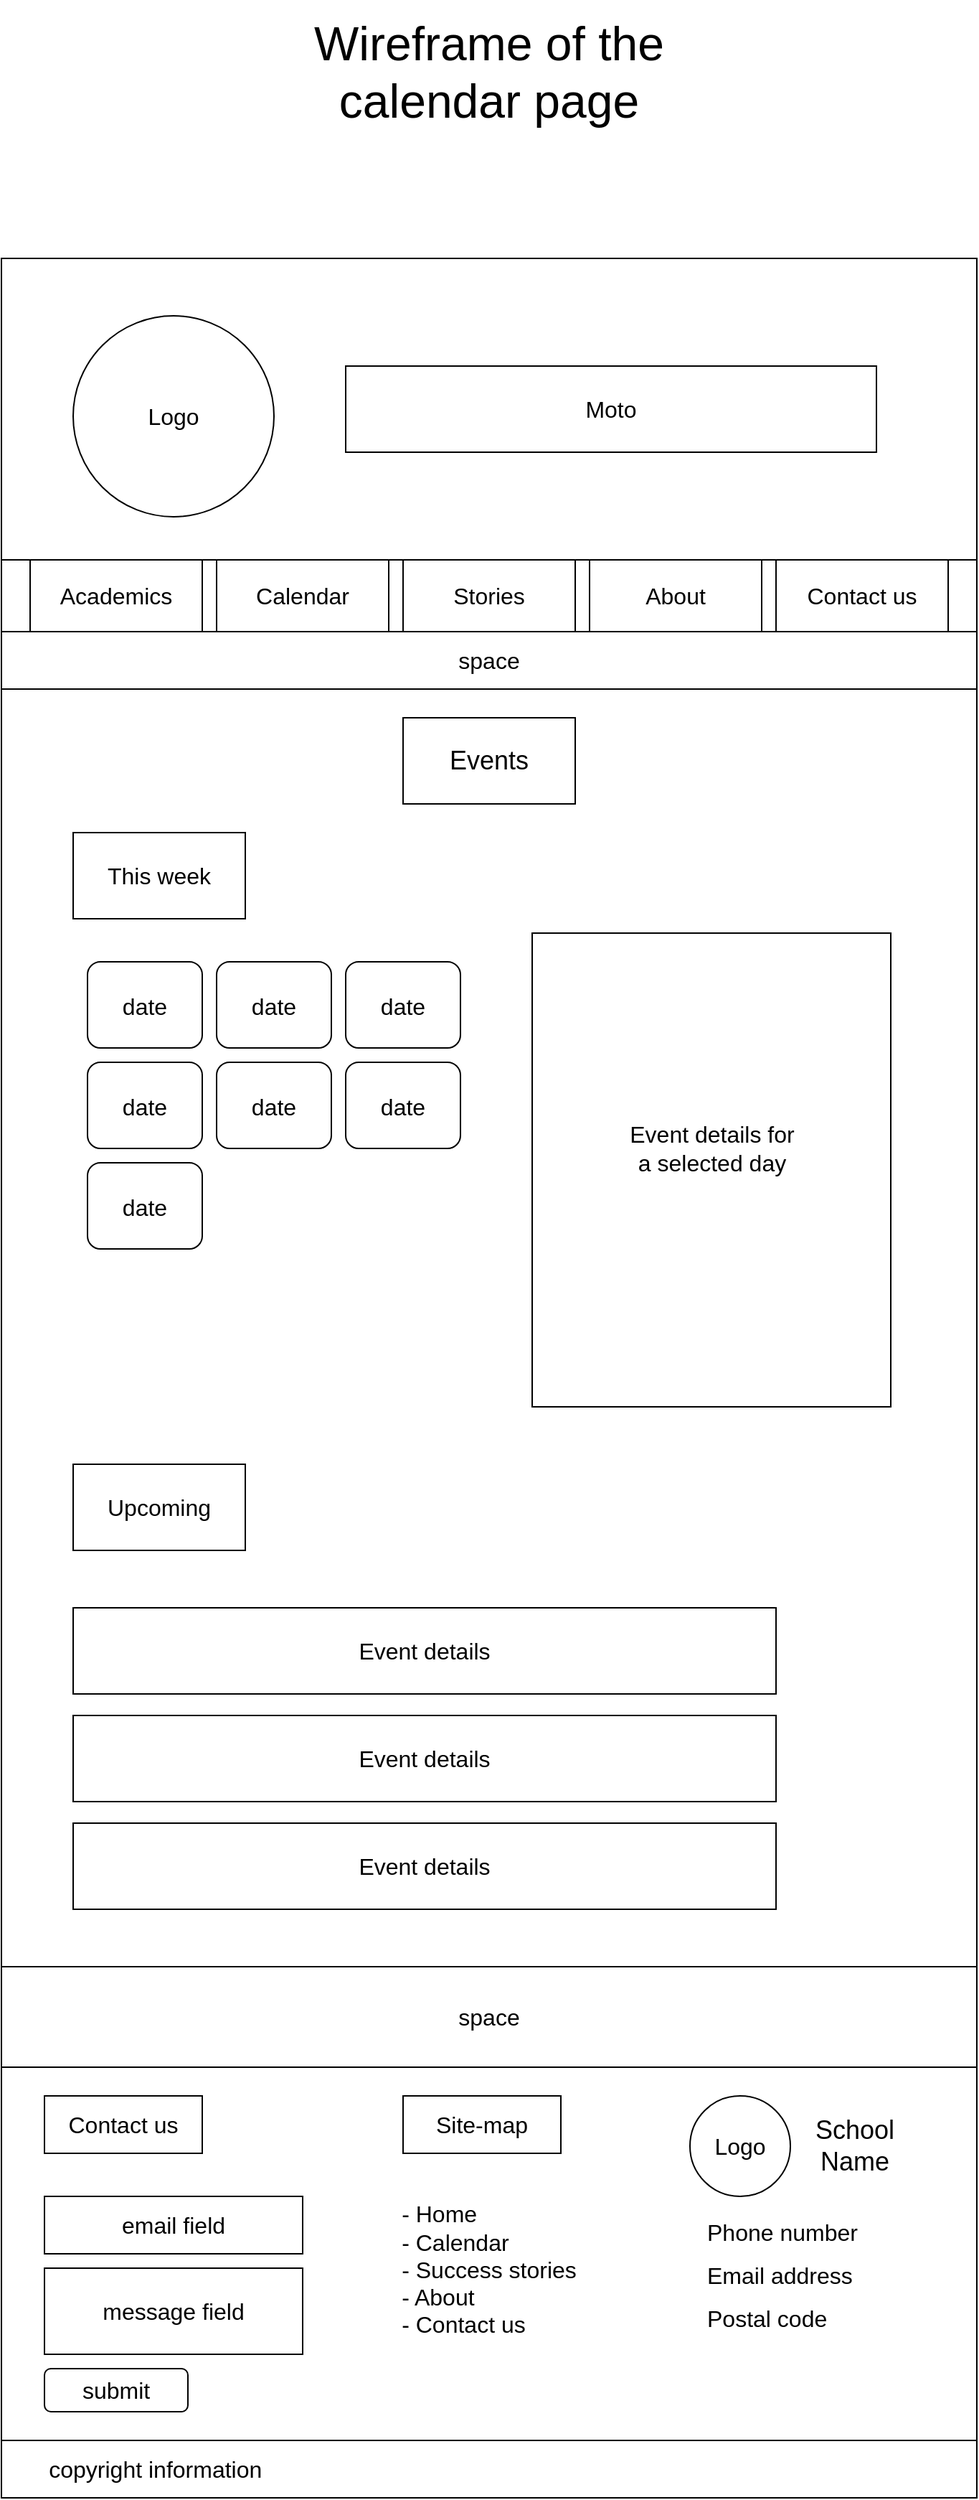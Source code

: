 <mxfile version="20.6.0" type="github">
  <diagram id="zjbsmMx9dNUYekVJXI4S" name="Page-1">
    <mxGraphModel dx="68" dy="993" grid="1" gridSize="10" guides="1" tooltips="1" connect="1" arrows="1" fold="1" page="0" pageScale="1" pageWidth="850" pageHeight="1100" math="0" shadow="0">
      <root>
        <mxCell id="0" />
        <mxCell id="1" parent="0" />
        <mxCell id="_Qzaa5entBogjLJZciO9-70" value="&lt;font style=&quot;font-size: 33px;&quot;&gt;Wireframe of the calendar page&lt;/font&gt;" style="text;html=1;strokeColor=none;fillColor=none;align=center;verticalAlign=middle;whiteSpace=wrap;rounded=0;fontSize=16;" parent="1" vertex="1">
          <mxGeometry x="1140" y="-60" width="320" height="100" as="geometry" />
        </mxCell>
        <mxCell id="j1M_ww33Xoy92D7wLLYM-1" value="" style="rounded=0;whiteSpace=wrap;html=1;" parent="1" vertex="1">
          <mxGeometry x="960" y="120" width="680" height="210" as="geometry" />
        </mxCell>
        <mxCell id="j1M_ww33Xoy92D7wLLYM-2" value="&lt;font style=&quot;font-size: 16px;&quot;&gt;Logo&lt;/font&gt;" style="ellipse;whiteSpace=wrap;html=1;aspect=fixed;" parent="1" vertex="1">
          <mxGeometry x="1010" y="160" width="140" height="140" as="geometry" />
        </mxCell>
        <mxCell id="j1M_ww33Xoy92D7wLLYM-3" value="Moto" style="rounded=0;whiteSpace=wrap;html=1;fontSize=16;" parent="1" vertex="1">
          <mxGeometry x="1200" y="195" width="370" height="60" as="geometry" />
        </mxCell>
        <mxCell id="j1M_ww33Xoy92D7wLLYM-4" value="" style="rounded=0;whiteSpace=wrap;html=1;fontSize=16;" parent="1" vertex="1">
          <mxGeometry x="960" y="330" width="680" height="50" as="geometry" />
        </mxCell>
        <mxCell id="j1M_ww33Xoy92D7wLLYM-5" value="Academics" style="rounded=0;whiteSpace=wrap;html=1;fontSize=16;" parent="1" vertex="1">
          <mxGeometry x="980" y="330" width="120" height="50" as="geometry" />
        </mxCell>
        <mxCell id="j1M_ww33Xoy92D7wLLYM-6" value="Calendar" style="rounded=0;whiteSpace=wrap;html=1;fontSize=16;" parent="1" vertex="1">
          <mxGeometry x="1110" y="330" width="120" height="50" as="geometry" />
        </mxCell>
        <mxCell id="j1M_ww33Xoy92D7wLLYM-7" value="About" style="rounded=0;whiteSpace=wrap;html=1;fontSize=16;" parent="1" vertex="1">
          <mxGeometry x="1370" y="330" width="120" height="50" as="geometry" />
        </mxCell>
        <mxCell id="j1M_ww33Xoy92D7wLLYM-8" value="Contact us" style="rounded=0;whiteSpace=wrap;html=1;fontSize=16;" parent="1" vertex="1">
          <mxGeometry x="1500" y="330" width="120" height="50" as="geometry" />
        </mxCell>
        <mxCell id="j1M_ww33Xoy92D7wLLYM-9" value="space" style="rounded=0;whiteSpace=wrap;html=1;fontSize=16;" parent="1" vertex="1">
          <mxGeometry x="960" y="380" width="680" height="40" as="geometry" />
        </mxCell>
        <mxCell id="j1M_ww33Xoy92D7wLLYM-10" value="Stories" style="rounded=0;whiteSpace=wrap;html=1;fontSize=16;" parent="1" vertex="1">
          <mxGeometry x="1240" y="330" width="120" height="50" as="geometry" />
        </mxCell>
        <mxCell id="j1M_ww33Xoy92D7wLLYM-11" value="" style="rounded=0;whiteSpace=wrap;html=1;" parent="1" vertex="1">
          <mxGeometry x="960" y="420" width="680" height="890" as="geometry" />
        </mxCell>
        <mxCell id="j1M_ww33Xoy92D7wLLYM-85" value="&lt;font style=&quot;font-size: 16px;&quot;&gt;date&lt;/font&gt;" style="rounded=1;whiteSpace=wrap;html=1;fontSize=22;" parent="1" vertex="1">
          <mxGeometry x="1020" y="610" width="80" height="60" as="geometry" />
        </mxCell>
        <mxCell id="j1M_ww33Xoy92D7wLLYM-88" value="&lt;font style=&quot;font-size: 16px;&quot;&gt;date&lt;/font&gt;" style="rounded=1;whiteSpace=wrap;html=1;fontSize=22;" parent="1" vertex="1">
          <mxGeometry x="1020" y="750" width="80" height="60" as="geometry" />
        </mxCell>
        <mxCell id="j1M_ww33Xoy92D7wLLYM-89" value="&lt;font style=&quot;font-size: 16px;&quot;&gt;date&lt;/font&gt;" style="rounded=1;whiteSpace=wrap;html=1;fontSize=22;" parent="1" vertex="1">
          <mxGeometry x="1110" y="610" width="80" height="60" as="geometry" />
        </mxCell>
        <mxCell id="j1M_ww33Xoy92D7wLLYM-90" value="&lt;font style=&quot;font-size: 16px;&quot;&gt;date&lt;/font&gt;" style="rounded=1;whiteSpace=wrap;html=1;fontSize=22;" parent="1" vertex="1">
          <mxGeometry x="1200" y="610" width="80" height="60" as="geometry" />
        </mxCell>
        <mxCell id="j1M_ww33Xoy92D7wLLYM-91" value="&lt;font style=&quot;font-size: 16px;&quot;&gt;date&lt;/font&gt;" style="rounded=1;whiteSpace=wrap;html=1;fontSize=22;" parent="1" vertex="1">
          <mxGeometry x="1020" y="680" width="80" height="60" as="geometry" />
        </mxCell>
        <mxCell id="j1M_ww33Xoy92D7wLLYM-92" value="&lt;font style=&quot;font-size: 16px;&quot;&gt;date&lt;/font&gt;" style="rounded=1;whiteSpace=wrap;html=1;fontSize=22;" parent="1" vertex="1">
          <mxGeometry x="1110" y="680" width="80" height="60" as="geometry" />
        </mxCell>
        <mxCell id="j1M_ww33Xoy92D7wLLYM-93" value="&lt;font style=&quot;font-size: 16px;&quot;&gt;date&lt;/font&gt;" style="rounded=1;whiteSpace=wrap;html=1;fontSize=22;" parent="1" vertex="1">
          <mxGeometry x="1200" y="680" width="80" height="60" as="geometry" />
        </mxCell>
        <mxCell id="j1M_ww33Xoy92D7wLLYM-98" value="" style="rounded=0;whiteSpace=wrap;html=1;strokeWidth=1;fontSize=16;" parent="1" vertex="1">
          <mxGeometry x="1330" y="590" width="250" height="330" as="geometry" />
        </mxCell>
        <mxCell id="j1M_ww33Xoy92D7wLLYM-99" value="Event details for a selected day" style="text;html=1;strokeColor=none;fillColor=none;align=center;verticalAlign=middle;whiteSpace=wrap;rounded=0;strokeWidth=1;fontSize=16;" parent="1" vertex="1">
          <mxGeometry x="1392.5" y="705" width="125" height="70" as="geometry" />
        </mxCell>
        <mxCell id="j1M_ww33Xoy92D7wLLYM-102" value="This week" style="rounded=0;whiteSpace=wrap;html=1;strokeWidth=1;fontSize=16;" parent="1" vertex="1">
          <mxGeometry x="1010" y="520" width="120" height="60" as="geometry" />
        </mxCell>
        <mxCell id="j1M_ww33Xoy92D7wLLYM-103" value="&lt;font style=&quot;font-size: 18px;&quot;&gt;Events&lt;/font&gt;" style="rounded=0;whiteSpace=wrap;html=1;strokeWidth=1;fontSize=16;" parent="1" vertex="1">
          <mxGeometry x="1240" y="440" width="120" height="60" as="geometry" />
        </mxCell>
        <mxCell id="j1M_ww33Xoy92D7wLLYM-104" value="&lt;font style=&quot;font-size: 16px;&quot;&gt;Upcoming&lt;/font&gt;" style="rounded=0;whiteSpace=wrap;html=1;strokeWidth=1;fontSize=18;" parent="1" vertex="1">
          <mxGeometry x="1010" y="960" width="120" height="60" as="geometry" />
        </mxCell>
        <mxCell id="j1M_ww33Xoy92D7wLLYM-105" value="Event details" style="rounded=0;whiteSpace=wrap;html=1;strokeWidth=1;fontSize=16;" parent="1" vertex="1">
          <mxGeometry x="1010" y="1060" width="490" height="60" as="geometry" />
        </mxCell>
        <mxCell id="j1M_ww33Xoy92D7wLLYM-106" value="Event details" style="rounded=0;whiteSpace=wrap;html=1;strokeWidth=1;fontSize=16;" parent="1" vertex="1">
          <mxGeometry x="1010" y="1135" width="490" height="60" as="geometry" />
        </mxCell>
        <mxCell id="j1M_ww33Xoy92D7wLLYM-107" value="Event details" style="rounded=0;whiteSpace=wrap;html=1;strokeWidth=1;fontSize=16;" parent="1" vertex="1">
          <mxGeometry x="1010" y="1210" width="490" height="60" as="geometry" />
        </mxCell>
        <mxCell id="j1M_ww33Xoy92D7wLLYM-108" value="space" style="rounded=0;whiteSpace=wrap;html=1;fontSize=16;" parent="1" vertex="1">
          <mxGeometry x="960" y="1310" width="680" height="70" as="geometry" />
        </mxCell>
        <mxCell id="j1M_ww33Xoy92D7wLLYM-109" value="" style="rounded=0;whiteSpace=wrap;html=1;fontSize=16;" parent="1" vertex="1">
          <mxGeometry x="960" y="1380" width="680" height="260" as="geometry" />
        </mxCell>
        <mxCell id="j1M_ww33Xoy92D7wLLYM-110" value="Contact us" style="rounded=0;whiteSpace=wrap;html=1;fontSize=16;" parent="1" vertex="1">
          <mxGeometry x="990" y="1400" width="110" height="40" as="geometry" />
        </mxCell>
        <mxCell id="j1M_ww33Xoy92D7wLLYM-111" value="email field" style="rounded=0;whiteSpace=wrap;html=1;fontSize=16;" parent="1" vertex="1">
          <mxGeometry x="990" y="1470" width="180" height="40" as="geometry" />
        </mxCell>
        <mxCell id="j1M_ww33Xoy92D7wLLYM-112" value="message field" style="rounded=0;whiteSpace=wrap;html=1;fontSize=16;" parent="1" vertex="1">
          <mxGeometry x="990" y="1520" width="180" height="60" as="geometry" />
        </mxCell>
        <mxCell id="j1M_ww33Xoy92D7wLLYM-113" value="submit" style="rounded=1;whiteSpace=wrap;html=1;fontSize=16;" parent="1" vertex="1">
          <mxGeometry x="990" y="1590" width="100" height="30" as="geometry" />
        </mxCell>
        <mxCell id="j1M_ww33Xoy92D7wLLYM-114" value="Site-map" style="rounded=0;whiteSpace=wrap;html=1;fontSize=16;" parent="1" vertex="1">
          <mxGeometry x="1240" y="1400" width="110" height="40" as="geometry" />
        </mxCell>
        <mxCell id="j1M_ww33Xoy92D7wLLYM-115" value="&lt;div align=&quot;left&quot;&gt;- Home&lt;/div&gt;&lt;div align=&quot;left&quot;&gt;- Calendar&lt;/div&gt;&lt;div align=&quot;left&quot;&gt;- Success stories&lt;br&gt;&lt;/div&gt;&lt;div align=&quot;left&quot;&gt;- About&lt;/div&gt;&lt;div align=&quot;left&quot;&gt;- Contact us&lt;/div&gt;&lt;div&gt;&lt;br&gt;&lt;/div&gt;&lt;div&gt;&lt;br&gt;&lt;/div&gt;" style="text;html=1;strokeColor=none;fillColor=none;align=center;verticalAlign=middle;whiteSpace=wrap;rounded=0;fontSize=16;" parent="1" vertex="1">
          <mxGeometry x="1230" y="1470" width="140" height="140" as="geometry" />
        </mxCell>
        <mxCell id="j1M_ww33Xoy92D7wLLYM-116" value="Logo" style="ellipse;whiteSpace=wrap;html=1;aspect=fixed;fontSize=16;" parent="1" vertex="1">
          <mxGeometry x="1440" y="1400" width="70" height="70" as="geometry" />
        </mxCell>
        <mxCell id="j1M_ww33Xoy92D7wLLYM-117" value="&lt;font style=&quot;font-size: 18px;&quot;&gt;School Name&lt;/font&gt;" style="text;html=1;strokeColor=none;fillColor=none;align=center;verticalAlign=middle;whiteSpace=wrap;rounded=0;fontSize=16;" parent="1" vertex="1">
          <mxGeometry x="1510" y="1405" width="90" height="60" as="geometry" />
        </mxCell>
        <mxCell id="j1M_ww33Xoy92D7wLLYM-118" value="&lt;div align=&quot;left&quot;&gt;&lt;font style=&quot;font-size: 16px;&quot;&gt;Phone number&lt;/font&gt;&lt;/div&gt;" style="text;html=1;strokeColor=none;fillColor=none;align=left;verticalAlign=middle;whiteSpace=wrap;rounded=0;fontSize=18;" parent="1" vertex="1">
          <mxGeometry x="1450" y="1480" width="135" height="30" as="geometry" />
        </mxCell>
        <mxCell id="j1M_ww33Xoy92D7wLLYM-119" value="&lt;div style=&quot;font-size: 16px;&quot; align=&quot;left&quot;&gt;&lt;font style=&quot;font-size: 16px;&quot;&gt;Email address&lt;br&gt;&lt;/font&gt;&lt;/div&gt;" style="text;html=1;strokeColor=none;fillColor=none;align=left;verticalAlign=middle;whiteSpace=wrap;rounded=0;fontSize=18;" parent="1" vertex="1">
          <mxGeometry x="1450" y="1510" width="135" height="30" as="geometry" />
        </mxCell>
        <mxCell id="j1M_ww33Xoy92D7wLLYM-120" value="&lt;font style=&quot;font-size: 16px;&quot;&gt;Postal code&lt;/font&gt;" style="text;html=1;strokeColor=none;fillColor=none;align=left;verticalAlign=middle;whiteSpace=wrap;rounded=0;fontSize=18;" parent="1" vertex="1">
          <mxGeometry x="1450" y="1540" width="135" height="30" as="geometry" />
        </mxCell>
        <mxCell id="j1M_ww33Xoy92D7wLLYM-121" value="&lt;div align=&quot;left&quot;&gt;&amp;nbsp;&amp;nbsp;&amp;nbsp;&amp;nbsp;&amp;nbsp;&amp;nbsp; copyright information&lt;br&gt;&lt;/div&gt;" style="rounded=0;whiteSpace=wrap;html=1;fontSize=16;align=left;" parent="1" vertex="1">
          <mxGeometry x="960" y="1640" width="680" height="40" as="geometry" />
        </mxCell>
      </root>
    </mxGraphModel>
  </diagram>
</mxfile>

